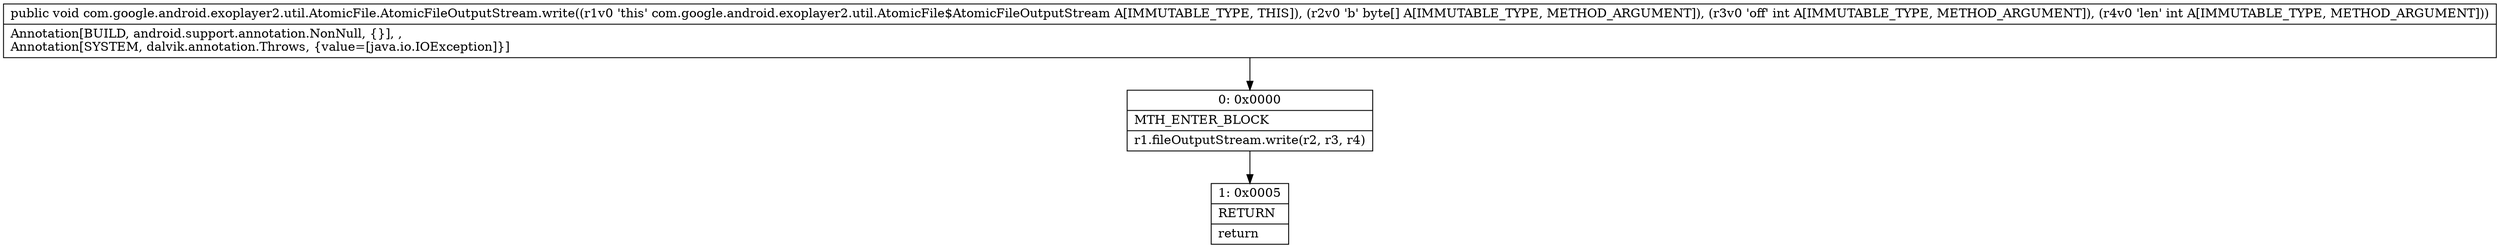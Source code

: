 digraph "CFG forcom.google.android.exoplayer2.util.AtomicFile.AtomicFileOutputStream.write([BII)V" {
Node_0 [shape=record,label="{0\:\ 0x0000|MTH_ENTER_BLOCK\l|r1.fileOutputStream.write(r2, r3, r4)\l}"];
Node_1 [shape=record,label="{1\:\ 0x0005|RETURN\l|return\l}"];
MethodNode[shape=record,label="{public void com.google.android.exoplayer2.util.AtomicFile.AtomicFileOutputStream.write((r1v0 'this' com.google.android.exoplayer2.util.AtomicFile$AtomicFileOutputStream A[IMMUTABLE_TYPE, THIS]), (r2v0 'b' byte[] A[IMMUTABLE_TYPE, METHOD_ARGUMENT]), (r3v0 'off' int A[IMMUTABLE_TYPE, METHOD_ARGUMENT]), (r4v0 'len' int A[IMMUTABLE_TYPE, METHOD_ARGUMENT]))  | Annotation[BUILD, android.support.annotation.NonNull, \{\}], , \lAnnotation[SYSTEM, dalvik.annotation.Throws, \{value=[java.io.IOException]\}]\l}"];
MethodNode -> Node_0;
Node_0 -> Node_1;
}

